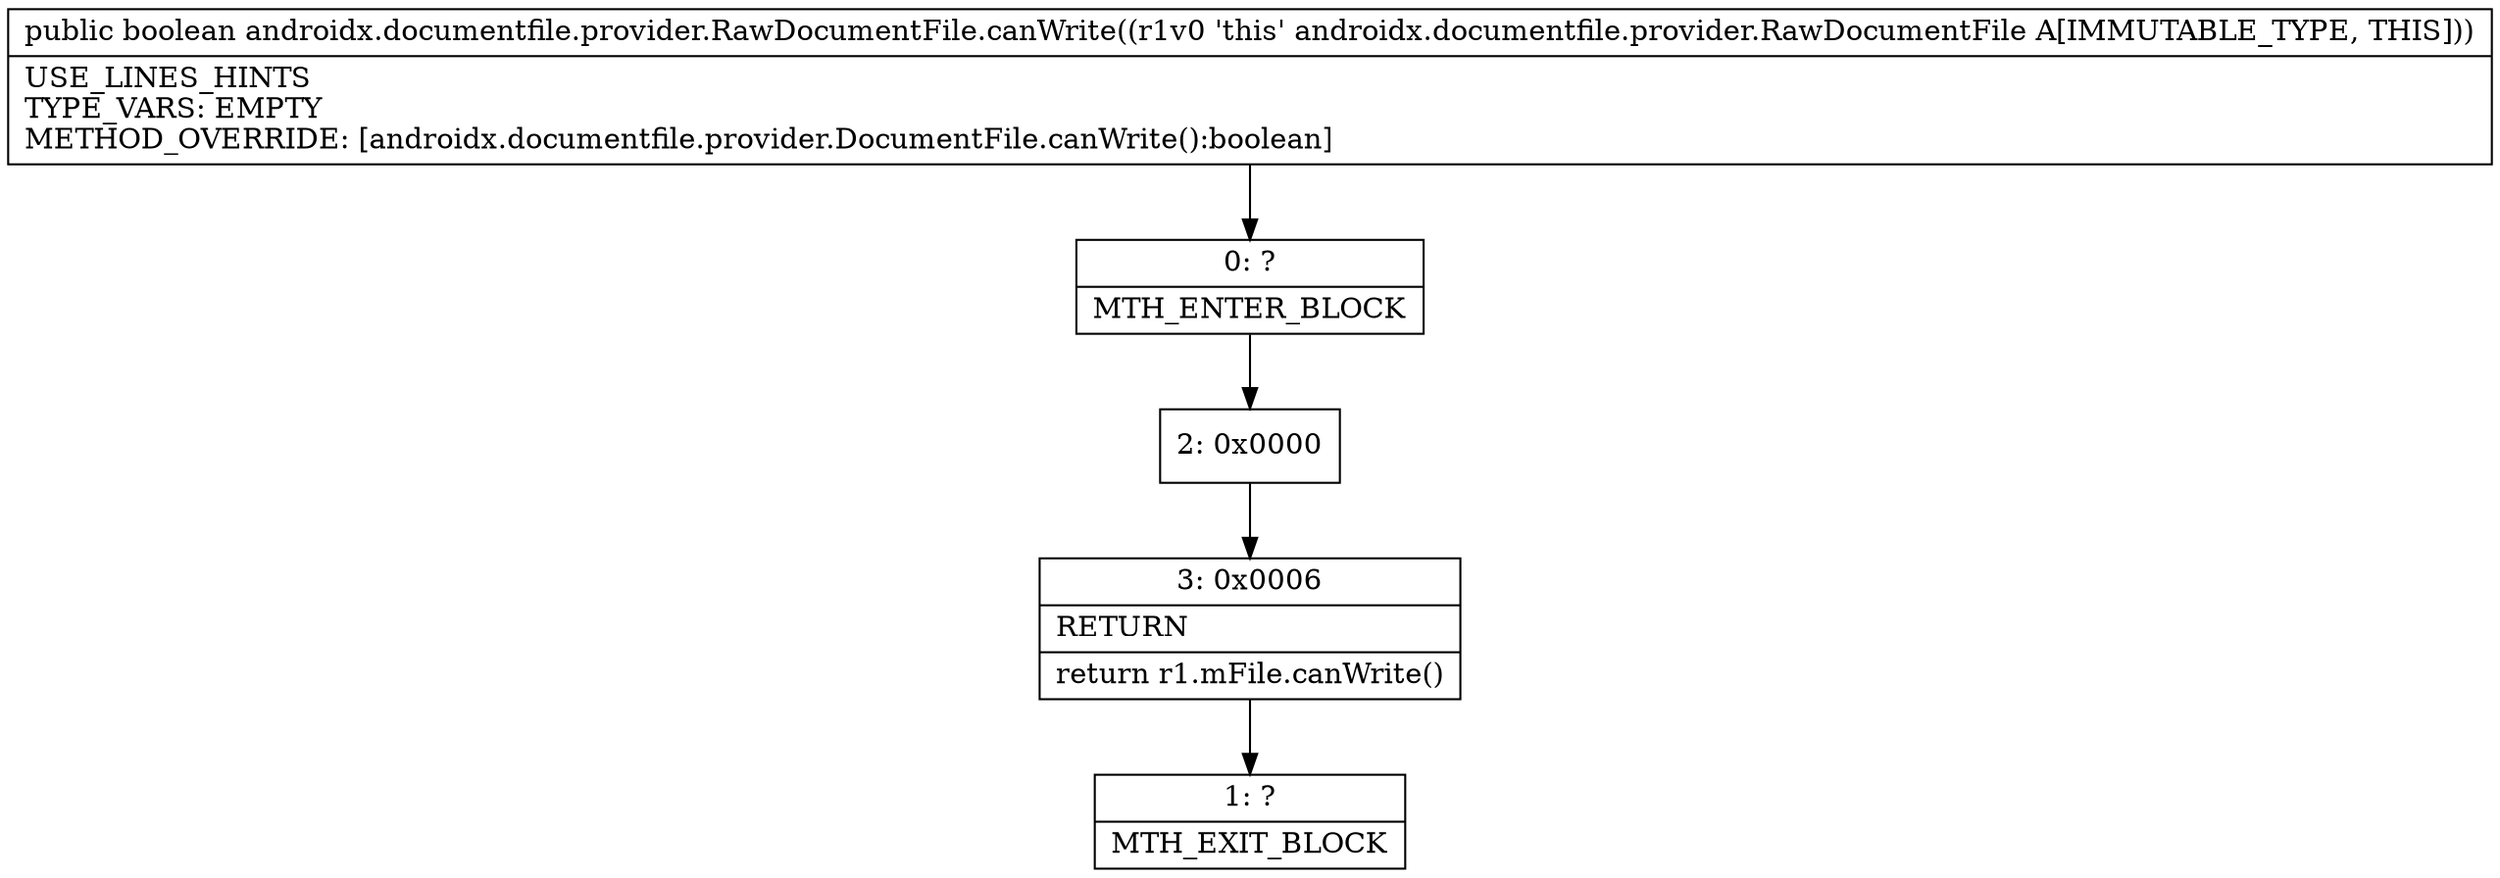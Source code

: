 digraph "CFG forandroidx.documentfile.provider.RawDocumentFile.canWrite()Z" {
Node_0 [shape=record,label="{0\:\ ?|MTH_ENTER_BLOCK\l}"];
Node_2 [shape=record,label="{2\:\ 0x0000}"];
Node_3 [shape=record,label="{3\:\ 0x0006|RETURN\l|return r1.mFile.canWrite()\l}"];
Node_1 [shape=record,label="{1\:\ ?|MTH_EXIT_BLOCK\l}"];
MethodNode[shape=record,label="{public boolean androidx.documentfile.provider.RawDocumentFile.canWrite((r1v0 'this' androidx.documentfile.provider.RawDocumentFile A[IMMUTABLE_TYPE, THIS]))  | USE_LINES_HINTS\lTYPE_VARS: EMPTY\lMETHOD_OVERRIDE: [androidx.documentfile.provider.DocumentFile.canWrite():boolean]\l}"];
MethodNode -> Node_0;Node_0 -> Node_2;
Node_2 -> Node_3;
Node_3 -> Node_1;
}

